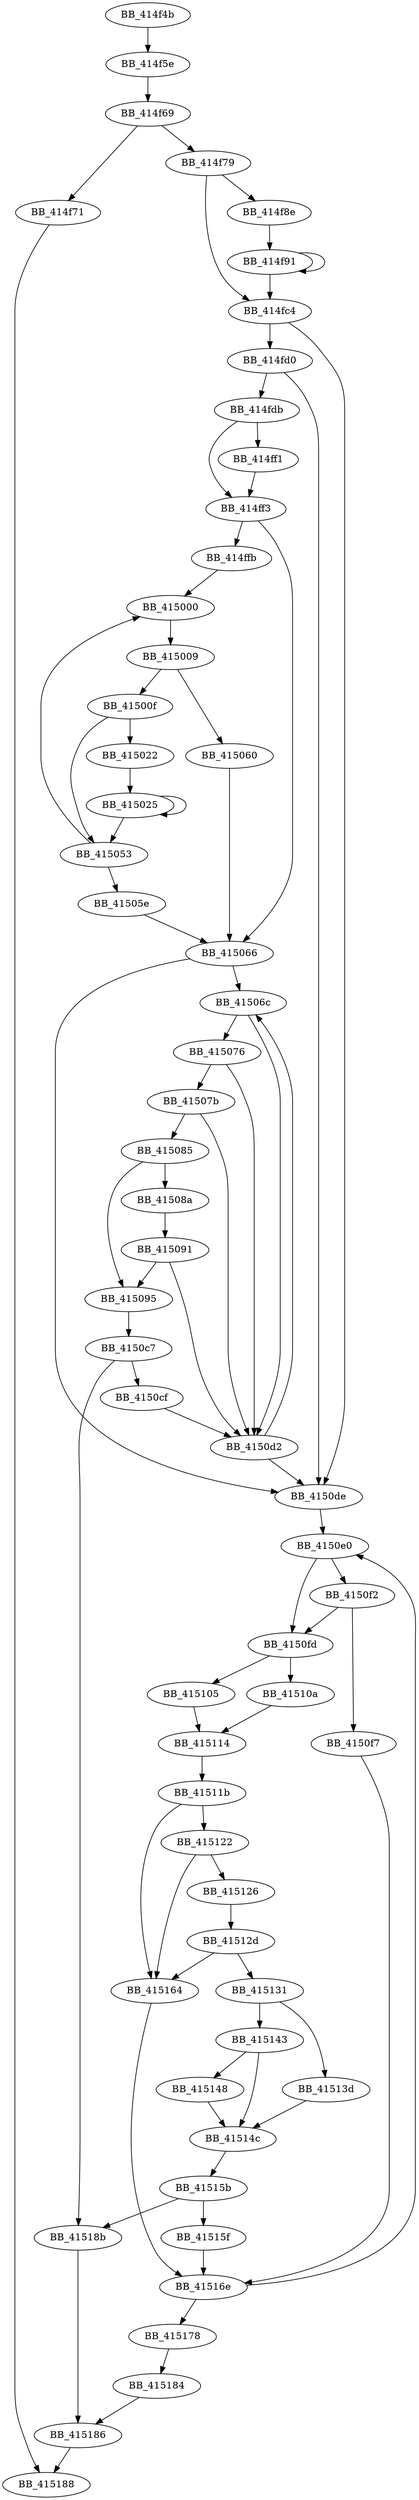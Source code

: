 DiGraph __ioinit{
BB_414f4b->BB_414f5e
BB_414f5e->BB_414f69
BB_414f69->BB_414f71
BB_414f69->BB_414f79
BB_414f71->BB_415188
BB_414f79->BB_414f8e
BB_414f79->BB_414fc4
BB_414f8e->BB_414f91
BB_414f91->BB_414f91
BB_414f91->BB_414fc4
BB_414fc4->BB_414fd0
BB_414fc4->BB_4150de
BB_414fd0->BB_414fdb
BB_414fd0->BB_4150de
BB_414fdb->BB_414ff1
BB_414fdb->BB_414ff3
BB_414ff1->BB_414ff3
BB_414ff3->BB_414ffb
BB_414ff3->BB_415066
BB_414ffb->BB_415000
BB_415000->BB_415009
BB_415009->BB_41500f
BB_415009->BB_415060
BB_41500f->BB_415022
BB_41500f->BB_415053
BB_415022->BB_415025
BB_415025->BB_415025
BB_415025->BB_415053
BB_415053->BB_415000
BB_415053->BB_41505e
BB_41505e->BB_415066
BB_415060->BB_415066
BB_415066->BB_41506c
BB_415066->BB_4150de
BB_41506c->BB_415076
BB_41506c->BB_4150d2
BB_415076->BB_41507b
BB_415076->BB_4150d2
BB_41507b->BB_415085
BB_41507b->BB_4150d2
BB_415085->BB_41508a
BB_415085->BB_415095
BB_41508a->BB_415091
BB_415091->BB_415095
BB_415091->BB_4150d2
BB_415095->BB_4150c7
BB_4150c7->BB_4150cf
BB_4150c7->BB_41518b
BB_4150cf->BB_4150d2
BB_4150d2->BB_41506c
BB_4150d2->BB_4150de
BB_4150de->BB_4150e0
BB_4150e0->BB_4150f2
BB_4150e0->BB_4150fd
BB_4150f2->BB_4150f7
BB_4150f2->BB_4150fd
BB_4150f7->BB_41516e
BB_4150fd->BB_415105
BB_4150fd->BB_41510a
BB_415105->BB_415114
BB_41510a->BB_415114
BB_415114->BB_41511b
BB_41511b->BB_415122
BB_41511b->BB_415164
BB_415122->BB_415126
BB_415122->BB_415164
BB_415126->BB_41512d
BB_41512d->BB_415131
BB_41512d->BB_415164
BB_415131->BB_41513d
BB_415131->BB_415143
BB_41513d->BB_41514c
BB_415143->BB_415148
BB_415143->BB_41514c
BB_415148->BB_41514c
BB_41514c->BB_41515b
BB_41515b->BB_41515f
BB_41515b->BB_41518b
BB_41515f->BB_41516e
BB_415164->BB_41516e
BB_41516e->BB_4150e0
BB_41516e->BB_415178
BB_415178->BB_415184
BB_415184->BB_415186
BB_415186->BB_415188
BB_41518b->BB_415186
}
